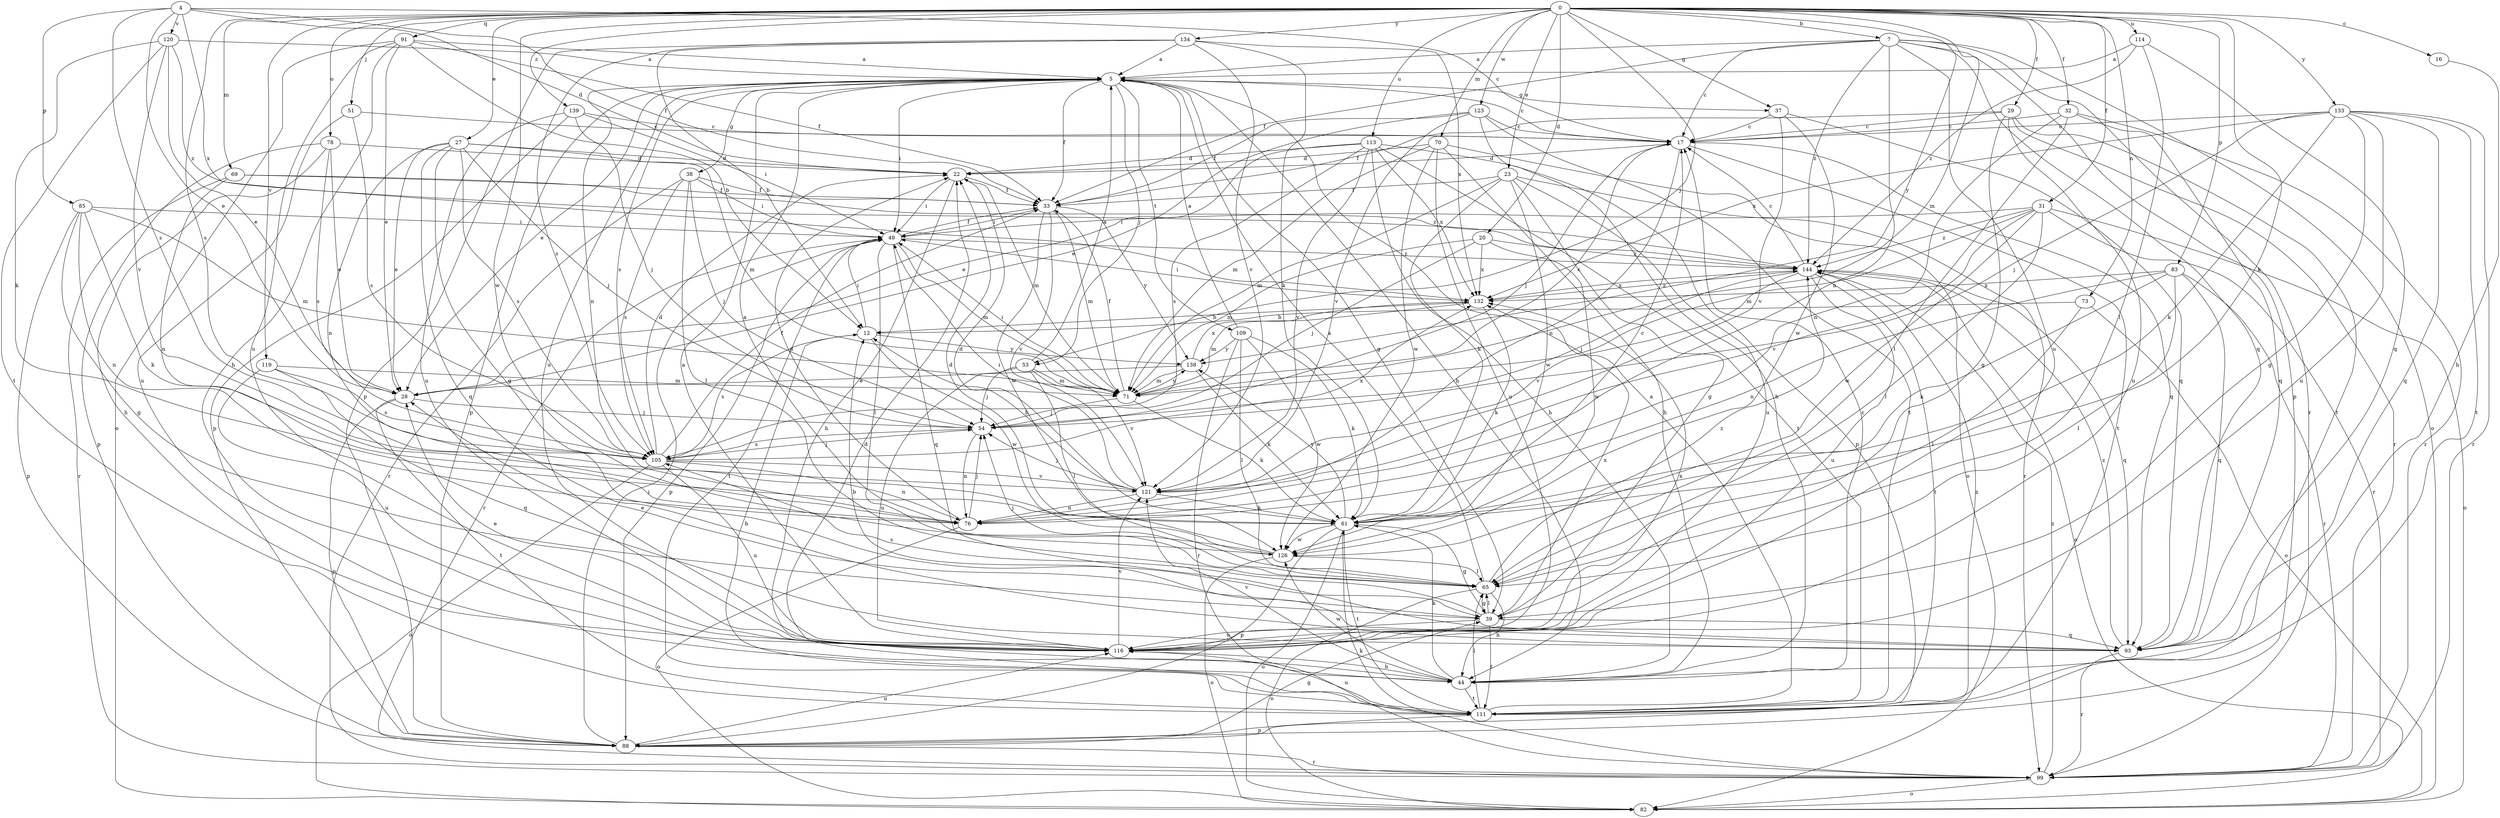 strict digraph  {
0;
4;
5;
7;
12;
16;
17;
20;
22;
23;
27;
28;
29;
31;
32;
33;
37;
38;
39;
44;
49;
51;
53;
54;
61;
65;
69;
70;
71;
73;
76;
78;
82;
83;
85;
88;
91;
93;
99;
105;
109;
111;
113;
114;
116;
119;
120;
121;
123;
126;
132;
133;
134;
138;
139;
144;
0 -> 7  [label=b];
0 -> 16  [label=c];
0 -> 20  [label=d];
0 -> 23  [label=e];
0 -> 27  [label=e];
0 -> 29  [label=f];
0 -> 31  [label=f];
0 -> 32  [label=f];
0 -> 37  [label=g];
0 -> 51  [label=j];
0 -> 53  [label=j];
0 -> 61  [label=k];
0 -> 69  [label=m];
0 -> 70  [label=m];
0 -> 71  [label=m];
0 -> 73  [label=n];
0 -> 78  [label=o];
0 -> 83  [label=p];
0 -> 91  [label=q];
0 -> 105  [label=s];
0 -> 113  [label=u];
0 -> 114  [label=u];
0 -> 119  [label=v];
0 -> 123  [label=w];
0 -> 126  [label=w];
0 -> 133  [label=y];
0 -> 134  [label=y];
0 -> 138  [label=y];
0 -> 139  [label=z];
4 -> 17  [label=c];
4 -> 22  [label=d];
4 -> 28  [label=e];
4 -> 33  [label=f];
4 -> 85  [label=p];
4 -> 105  [label=s];
4 -> 120  [label=v];
4 -> 132  [label=x];
5 -> 17  [label=c];
5 -> 28  [label=e];
5 -> 33  [label=f];
5 -> 37  [label=g];
5 -> 38  [label=g];
5 -> 39  [label=g];
5 -> 44  [label=h];
5 -> 49  [label=i];
5 -> 53  [label=j];
5 -> 76  [label=n];
5 -> 88  [label=p];
5 -> 105  [label=s];
5 -> 109  [label=t];
5 -> 116  [label=u];
7 -> 5  [label=a];
7 -> 17  [label=c];
7 -> 33  [label=f];
7 -> 76  [label=n];
7 -> 82  [label=o];
7 -> 88  [label=p];
7 -> 93  [label=q];
7 -> 99  [label=r];
7 -> 116  [label=u];
7 -> 144  [label=z];
12 -> 49  [label=i];
12 -> 105  [label=s];
12 -> 126  [label=w];
12 -> 138  [label=y];
16 -> 44  [label=h];
17 -> 22  [label=d];
17 -> 54  [label=j];
17 -> 76  [label=n];
17 -> 93  [label=q];
17 -> 111  [label=t];
20 -> 54  [label=j];
20 -> 71  [label=m];
20 -> 126  [label=w];
20 -> 132  [label=x];
20 -> 144  [label=z];
22 -> 33  [label=f];
22 -> 44  [label=h];
22 -> 49  [label=i];
22 -> 71  [label=m];
23 -> 33  [label=f];
23 -> 39  [label=g];
23 -> 61  [label=k];
23 -> 71  [label=m];
23 -> 99  [label=r];
23 -> 116  [label=u];
23 -> 126  [label=w];
27 -> 22  [label=d];
27 -> 28  [label=e];
27 -> 39  [label=g];
27 -> 54  [label=j];
27 -> 71  [label=m];
27 -> 76  [label=n];
27 -> 93  [label=q];
27 -> 105  [label=s];
28 -> 54  [label=j];
28 -> 88  [label=p];
28 -> 111  [label=t];
29 -> 17  [label=c];
29 -> 33  [label=f];
29 -> 39  [label=g];
29 -> 99  [label=r];
29 -> 111  [label=t];
29 -> 116  [label=u];
31 -> 49  [label=i];
31 -> 65  [label=l];
31 -> 71  [label=m];
31 -> 82  [label=o];
31 -> 99  [label=r];
31 -> 121  [label=v];
31 -> 126  [label=w];
31 -> 144  [label=z];
32 -> 17  [label=c];
32 -> 65  [label=l];
32 -> 76  [label=n];
32 -> 93  [label=q];
32 -> 99  [label=r];
33 -> 49  [label=i];
33 -> 71  [label=m];
33 -> 121  [label=v];
33 -> 126  [label=w];
33 -> 138  [label=y];
37 -> 17  [label=c];
37 -> 93  [label=q];
37 -> 121  [label=v];
37 -> 126  [label=w];
38 -> 33  [label=f];
38 -> 49  [label=i];
38 -> 54  [label=j];
38 -> 65  [label=l];
38 -> 99  [label=r];
38 -> 105  [label=s];
39 -> 28  [label=e];
39 -> 65  [label=l];
39 -> 93  [label=q];
39 -> 105  [label=s];
39 -> 111  [label=t];
39 -> 116  [label=u];
39 -> 132  [label=x];
44 -> 17  [label=c];
44 -> 61  [label=k];
44 -> 111  [label=t];
44 -> 121  [label=v];
44 -> 126  [label=w];
49 -> 33  [label=f];
49 -> 65  [label=l];
49 -> 71  [label=m];
49 -> 88  [label=p];
49 -> 93  [label=q];
49 -> 99  [label=r];
49 -> 111  [label=t];
49 -> 144  [label=z];
51 -> 17  [label=c];
51 -> 105  [label=s];
51 -> 116  [label=u];
53 -> 5  [label=a];
53 -> 54  [label=j];
53 -> 65  [label=l];
53 -> 71  [label=m];
53 -> 116  [label=u];
53 -> 121  [label=v];
54 -> 76  [label=n];
54 -> 105  [label=s];
61 -> 17  [label=c];
61 -> 22  [label=d];
61 -> 39  [label=g];
61 -> 82  [label=o];
61 -> 88  [label=p];
61 -> 111  [label=t];
61 -> 126  [label=w];
61 -> 138  [label=y];
65 -> 5  [label=a];
65 -> 39  [label=g];
65 -> 44  [label=h];
65 -> 54  [label=j];
65 -> 82  [label=o];
65 -> 144  [label=z];
69 -> 33  [label=f];
69 -> 76  [label=n];
69 -> 99  [label=r];
69 -> 144  [label=z];
70 -> 22  [label=d];
70 -> 44  [label=h];
70 -> 71  [label=m];
70 -> 82  [label=o];
70 -> 116  [label=u];
70 -> 126  [label=w];
71 -> 17  [label=c];
71 -> 33  [label=f];
71 -> 49  [label=i];
71 -> 54  [label=j];
71 -> 61  [label=k];
71 -> 138  [label=y];
73 -> 12  [label=b];
73 -> 65  [label=l];
73 -> 82  [label=o];
76 -> 22  [label=d];
76 -> 54  [label=j];
76 -> 82  [label=o];
78 -> 22  [label=d];
78 -> 28  [label=e];
78 -> 44  [label=h];
78 -> 88  [label=p];
78 -> 105  [label=s];
83 -> 61  [label=k];
83 -> 65  [label=l];
83 -> 76  [label=n];
83 -> 93  [label=q];
83 -> 99  [label=r];
83 -> 132  [label=x];
85 -> 39  [label=g];
85 -> 49  [label=i];
85 -> 61  [label=k];
85 -> 71  [label=m];
85 -> 76  [label=n];
85 -> 88  [label=p];
88 -> 39  [label=g];
88 -> 49  [label=i];
88 -> 99  [label=r];
88 -> 116  [label=u];
91 -> 5  [label=a];
91 -> 12  [label=b];
91 -> 28  [label=e];
91 -> 33  [label=f];
91 -> 44  [label=h];
91 -> 82  [label=o];
91 -> 116  [label=u];
93 -> 12  [label=b];
93 -> 99  [label=r];
93 -> 144  [label=z];
99 -> 61  [label=k];
99 -> 82  [label=o];
99 -> 144  [label=z];
105 -> 22  [label=d];
105 -> 33  [label=f];
105 -> 54  [label=j];
105 -> 76  [label=n];
105 -> 82  [label=o];
105 -> 116  [label=u];
105 -> 121  [label=v];
105 -> 132  [label=x];
109 -> 5  [label=a];
109 -> 61  [label=k];
109 -> 65  [label=l];
109 -> 99  [label=r];
109 -> 126  [label=w];
109 -> 138  [label=y];
111 -> 5  [label=a];
111 -> 12  [label=b];
111 -> 22  [label=d];
111 -> 65  [label=l];
111 -> 88  [label=p];
111 -> 116  [label=u];
111 -> 144  [label=z];
113 -> 22  [label=d];
113 -> 28  [label=e];
113 -> 44  [label=h];
113 -> 88  [label=p];
113 -> 105  [label=s];
113 -> 111  [label=t];
113 -> 121  [label=v];
113 -> 132  [label=x];
114 -> 5  [label=a];
114 -> 65  [label=l];
114 -> 93  [label=q];
114 -> 144  [label=z];
116 -> 5  [label=a];
116 -> 28  [label=e];
116 -> 44  [label=h];
116 -> 121  [label=v];
116 -> 132  [label=x];
119 -> 71  [label=m];
119 -> 93  [label=q];
119 -> 105  [label=s];
119 -> 116  [label=u];
120 -> 5  [label=a];
120 -> 28  [label=e];
120 -> 61  [label=k];
120 -> 111  [label=t];
120 -> 121  [label=v];
120 -> 144  [label=z];
121 -> 12  [label=b];
121 -> 49  [label=i];
121 -> 54  [label=j];
121 -> 61  [label=k];
121 -> 76  [label=n];
123 -> 17  [label=c];
123 -> 28  [label=e];
123 -> 33  [label=f];
123 -> 44  [label=h];
123 -> 111  [label=t];
123 -> 121  [label=v];
126 -> 5  [label=a];
126 -> 22  [label=d];
126 -> 65  [label=l];
126 -> 82  [label=o];
132 -> 12  [label=b];
132 -> 49  [label=i];
132 -> 61  [label=k];
132 -> 71  [label=m];
132 -> 144  [label=z];
133 -> 17  [label=c];
133 -> 39  [label=g];
133 -> 54  [label=j];
133 -> 61  [label=k];
133 -> 93  [label=q];
133 -> 99  [label=r];
133 -> 111  [label=t];
133 -> 116  [label=u];
133 -> 132  [label=x];
134 -> 5  [label=a];
134 -> 12  [label=b];
134 -> 61  [label=k];
134 -> 88  [label=p];
134 -> 105  [label=s];
134 -> 121  [label=v];
134 -> 132  [label=x];
138 -> 28  [label=e];
138 -> 61  [label=k];
138 -> 71  [label=m];
138 -> 132  [label=x];
139 -> 17  [label=c];
139 -> 49  [label=i];
139 -> 54  [label=j];
139 -> 88  [label=p];
139 -> 116  [label=u];
144 -> 17  [label=c];
144 -> 54  [label=j];
144 -> 82  [label=o];
144 -> 93  [label=q];
144 -> 111  [label=t];
144 -> 116  [label=u];
144 -> 121  [label=v];
144 -> 132  [label=x];
}
